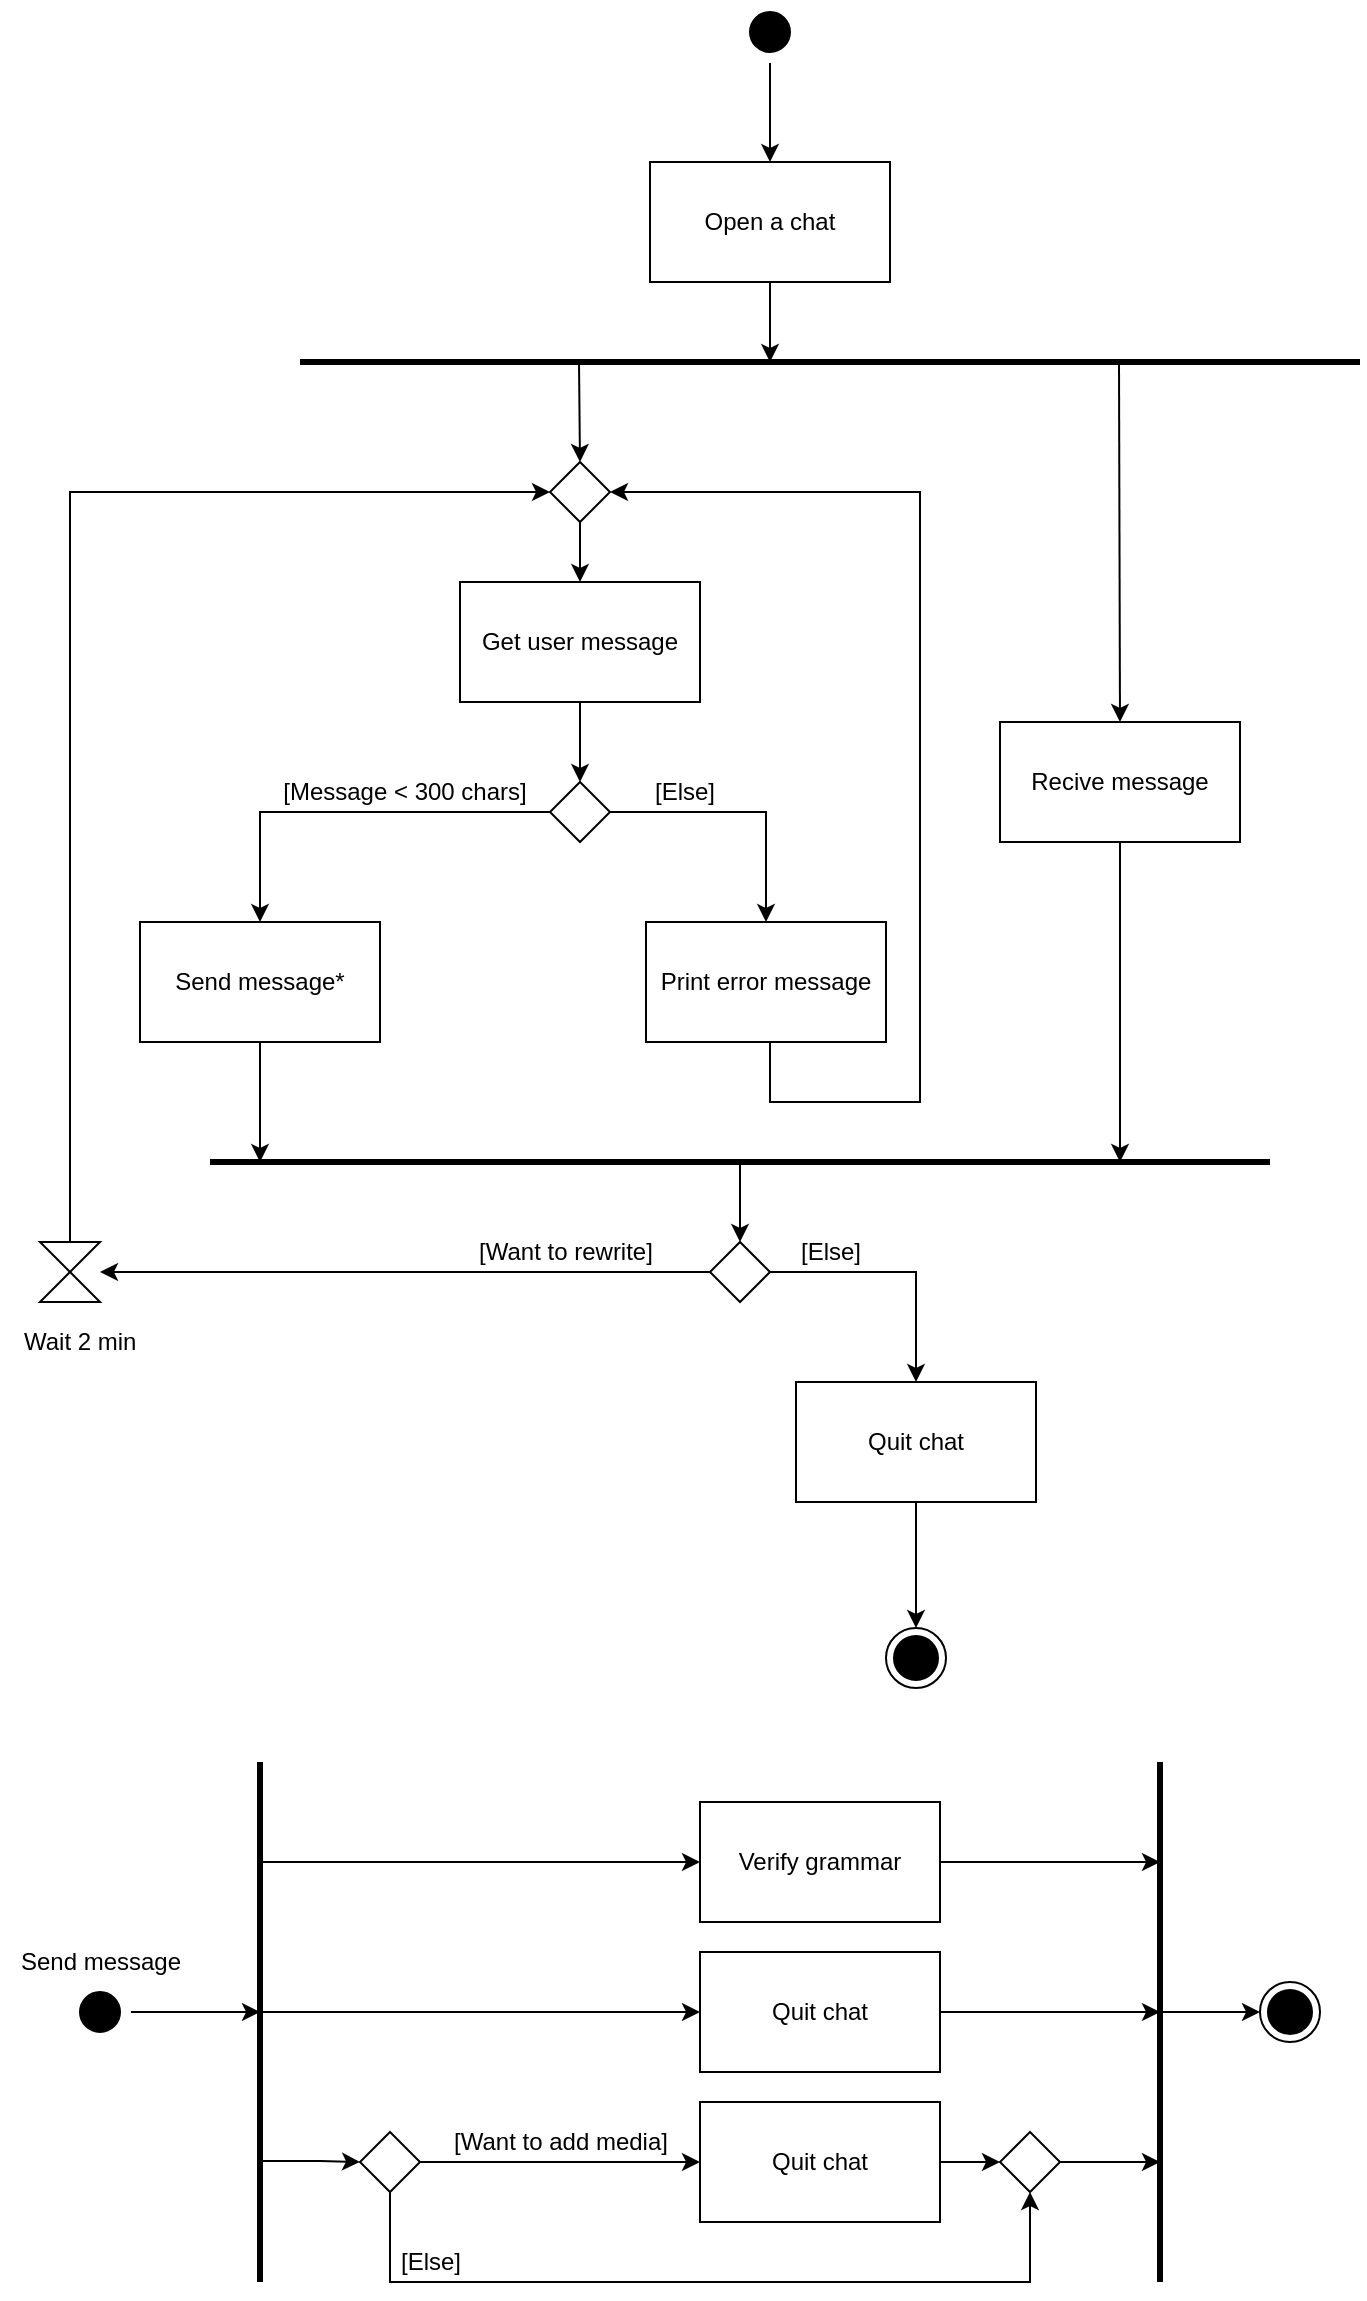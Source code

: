 <mxfile version="13.1.3" type="device"><diagram id="MA8OVV0-PYKkraumqjTm" name="Page-1"><mxGraphModel dx="868" dy="456" grid="1" gridSize="10" guides="1" tooltips="1" connect="1" arrows="1" fold="1" page="1" pageScale="1" pageWidth="827" pageHeight="1169" math="0" shadow="0"><root><mxCell id="0"/><mxCell id="1" parent="0"/><mxCell id="RGi3yPiinrm_xozTnDfh-1" value="" style="ellipse;html=1;shape=endState;fillColor=#000000;strokeColor=#000000;" parent="1" vertex="1"><mxGeometry x="443" y="833" width="30" height="30" as="geometry"/></mxCell><mxCell id="RGi3yPiinrm_xozTnDfh-6" style="edgeStyle=orthogonalEdgeStyle;rounded=0;orthogonalLoop=1;jettySize=auto;html=1;exitX=0.5;exitY=1;exitDx=0;exitDy=0;entryX=0.5;entryY=0;entryDx=0;entryDy=0;" parent="1" source="RGi3yPiinrm_xozTnDfh-3" target="RGi3yPiinrm_xozTnDfh-4" edge="1"><mxGeometry relative="1" as="geometry"/></mxCell><mxCell id="RGi3yPiinrm_xozTnDfh-3" value="" style="ellipse;html=1;shape=endState;fillColor=#000000;strokeColor=#FFFFFF;" parent="1" vertex="1"><mxGeometry x="370" y="20" width="30" height="30" as="geometry"/></mxCell><mxCell id="RGi3yPiinrm_xozTnDfh-11" style="edgeStyle=orthogonalEdgeStyle;rounded=0;orthogonalLoop=1;jettySize=auto;html=1;exitX=0.5;exitY=1;exitDx=0;exitDy=0;strokeWidth=1;" parent="1" source="RGi3yPiinrm_xozTnDfh-4" edge="1"><mxGeometry relative="1" as="geometry"><mxPoint x="385" y="200" as="targetPoint"/></mxGeometry></mxCell><mxCell id="RGi3yPiinrm_xozTnDfh-4" value="&lt;div&gt;Open a chat&lt;/div&gt;" style="rounded=0;whiteSpace=wrap;html=1;strokeColor=#000000;gradientColor=#ffffff;" parent="1" vertex="1"><mxGeometry x="325" y="100" width="120" height="60" as="geometry"/></mxCell><mxCell id="RGi3yPiinrm_xozTnDfh-47" style="edgeStyle=orthogonalEdgeStyle;rounded=0;orthogonalLoop=1;jettySize=auto;html=1;strokeWidth=1;" parent="1" source="RGi3yPiinrm_xozTnDfh-7" edge="1"><mxGeometry relative="1" as="geometry"><mxPoint x="560" y="600" as="targetPoint"/></mxGeometry></mxCell><mxCell id="RGi3yPiinrm_xozTnDfh-7" value="Recive message" style="rounded=0;whiteSpace=wrap;html=1;strokeColor=#000000;gradientColor=#ffffff;" parent="1" vertex="1"><mxGeometry x="500" y="380" width="120" height="60" as="geometry"/></mxCell><mxCell id="RGi3yPiinrm_xozTnDfh-8" value="" style="endArrow=none;html=1;strokeWidth=3;" parent="1" edge="1"><mxGeometry width="50" height="50" relative="1" as="geometry"><mxPoint x="150" y="200" as="sourcePoint"/><mxPoint x="680" y="200" as="targetPoint"/></mxGeometry></mxCell><mxCell id="RGi3yPiinrm_xozTnDfh-16" style="edgeStyle=orthogonalEdgeStyle;rounded=0;orthogonalLoop=1;jettySize=auto;html=1;entryX=0.5;entryY=0;entryDx=0;entryDy=0;strokeWidth=1;" parent="1" source="RGi3yPiinrm_xozTnDfh-10" target="RGi3yPiinrm_xozTnDfh-15" edge="1"><mxGeometry relative="1" as="geometry"/></mxCell><mxCell id="RGi3yPiinrm_xozTnDfh-10" value="Get user message" style="rounded=0;whiteSpace=wrap;html=1;strokeColor=#000000;gradientColor=#ffffff;" parent="1" vertex="1"><mxGeometry x="230" y="310" width="120" height="60" as="geometry"/></mxCell><mxCell id="RGi3yPiinrm_xozTnDfh-13" value="" style="endArrow=classic;html=1;strokeWidth=1;entryX=0.5;entryY=0;entryDx=0;entryDy=0;" parent="1" target="RGi3yPiinrm_xozTnDfh-20" edge="1"><mxGeometry width="50" height="50" relative="1" as="geometry"><mxPoint x="289.5" y="200" as="sourcePoint"/><mxPoint x="289.5" y="250" as="targetPoint"/></mxGeometry></mxCell><mxCell id="RGi3yPiinrm_xozTnDfh-14" value="" style="endArrow=classic;html=1;strokeWidth=1;entryX=0.5;entryY=0;entryDx=0;entryDy=0;" parent="1" target="RGi3yPiinrm_xozTnDfh-7" edge="1"><mxGeometry width="50" height="50" relative="1" as="geometry"><mxPoint x="559.5" y="200" as="sourcePoint"/><mxPoint x="560" y="370" as="targetPoint"/></mxGeometry></mxCell><mxCell id="RGi3yPiinrm_xozTnDfh-18" style="edgeStyle=orthogonalEdgeStyle;rounded=0;orthogonalLoop=1;jettySize=auto;html=1;exitX=0;exitY=0.5;exitDx=0;exitDy=0;entryX=0.5;entryY=0;entryDx=0;entryDy=0;strokeWidth=1;" parent="1" source="RGi3yPiinrm_xozTnDfh-15" target="RGi3yPiinrm_xozTnDfh-17" edge="1"><mxGeometry relative="1" as="geometry"><Array as="points"><mxPoint x="130" y="425"/><mxPoint x="130" y="480"/></Array></mxGeometry></mxCell><mxCell id="RGi3yPiinrm_xozTnDfh-27" style="edgeStyle=orthogonalEdgeStyle;rounded=0;orthogonalLoop=1;jettySize=auto;html=1;entryX=0.5;entryY=0;entryDx=0;entryDy=0;strokeWidth=1;" parent="1" source="RGi3yPiinrm_xozTnDfh-15" target="RGi3yPiinrm_xozTnDfh-26" edge="1"><mxGeometry relative="1" as="geometry"/></mxCell><mxCell id="RGi3yPiinrm_xozTnDfh-15" value="" style="rhombus;whiteSpace=wrap;html=1;strokeColor=#000000;gradientColor=#ffffff;" parent="1" vertex="1"><mxGeometry x="275" y="410" width="30" height="30" as="geometry"/></mxCell><mxCell id="RGi3yPiinrm_xozTnDfh-29" style="edgeStyle=orthogonalEdgeStyle;rounded=0;orthogonalLoop=1;jettySize=auto;html=1;strokeWidth=1;" parent="1" source="RGi3yPiinrm_xozTnDfh-17" edge="1"><mxGeometry relative="1" as="geometry"><mxPoint x="130" y="600" as="targetPoint"/><Array as="points"><mxPoint x="130" y="600"/></Array></mxGeometry></mxCell><mxCell id="RGi3yPiinrm_xozTnDfh-17" value="Send message*" style="rounded=0;whiteSpace=wrap;html=1;strokeColor=#000000;gradientColor=#ffffff;" parent="1" vertex="1"><mxGeometry x="70" y="480" width="120" height="60" as="geometry"/></mxCell><mxCell id="RGi3yPiinrm_xozTnDfh-19" value="[Message &amp;lt; 300 chars]" style="text;html=1;strokeColor=none;fillColor=none;align=center;verticalAlign=middle;whiteSpace=wrap;rounded=0;" parent="1" vertex="1"><mxGeometry x="130" y="410" width="145" height="10" as="geometry"/></mxCell><mxCell id="RGi3yPiinrm_xozTnDfh-21" style="edgeStyle=orthogonalEdgeStyle;rounded=0;orthogonalLoop=1;jettySize=auto;html=1;entryX=0.5;entryY=0;entryDx=0;entryDy=0;strokeWidth=1;" parent="1" source="RGi3yPiinrm_xozTnDfh-20" target="RGi3yPiinrm_xozTnDfh-10" edge="1"><mxGeometry relative="1" as="geometry"/></mxCell><mxCell id="RGi3yPiinrm_xozTnDfh-20" value="" style="rhombus;whiteSpace=wrap;html=1;strokeColor=#000000;gradientColor=#ffffff;" parent="1" vertex="1"><mxGeometry x="275" y="250" width="30" height="30" as="geometry"/></mxCell><mxCell id="RGi3yPiinrm_xozTnDfh-24" value="[Else]" style="text;html=1;strokeColor=none;fillColor=none;align=center;verticalAlign=middle;whiteSpace=wrap;rounded=0;" parent="1" vertex="1"><mxGeometry x="300" y="410" width="85" height="10" as="geometry"/></mxCell><mxCell id="RGi3yPiinrm_xozTnDfh-28" style="edgeStyle=orthogonalEdgeStyle;rounded=0;orthogonalLoop=1;jettySize=auto;html=1;entryX=1;entryY=0.5;entryDx=0;entryDy=0;strokeWidth=1;" parent="1" source="RGi3yPiinrm_xozTnDfh-26" target="RGi3yPiinrm_xozTnDfh-20" edge="1"><mxGeometry relative="1" as="geometry"><Array as="points"><mxPoint x="385" y="570"/><mxPoint x="460" y="570"/><mxPoint x="460" y="265"/></Array></mxGeometry></mxCell><mxCell id="RGi3yPiinrm_xozTnDfh-26" value="Print error message" style="rounded=0;whiteSpace=wrap;html=1;strokeColor=#000000;gradientColor=#ffffff;" parent="1" vertex="1"><mxGeometry x="323" y="480" width="120" height="60" as="geometry"/></mxCell><mxCell id="RGi3yPiinrm_xozTnDfh-33" value="Wait 2 min" style="text;html=1;resizable=0;points=[];autosize=1;align=left;verticalAlign=top;spacingTop=-4;" parent="1" vertex="1"><mxGeometry x="10" y="680" width="80" height="20" as="geometry"/></mxCell><mxCell id="RGi3yPiinrm_xozTnDfh-56" style="edgeStyle=orthogonalEdgeStyle;rounded=0;orthogonalLoop=1;jettySize=auto;html=1;entryX=0.5;entryY=0;entryDx=0;entryDy=0;strokeWidth=1;" parent="1" source="RGi3yPiinrm_xozTnDfh-36" target="RGi3yPiinrm_xozTnDfh-49" edge="1"><mxGeometry relative="1" as="geometry"/></mxCell><mxCell id="RGi3yPiinrm_xozTnDfh-65" style="edgeStyle=orthogonalEdgeStyle;rounded=0;orthogonalLoop=1;jettySize=auto;html=1;entryX=1;entryY=0.5;entryDx=0;entryDy=0;strokeWidth=1;" parent="1" source="RGi3yPiinrm_xozTnDfh-36" target="RGi3yPiinrm_xozTnDfh-60" edge="1"><mxGeometry relative="1" as="geometry"/></mxCell><mxCell id="RGi3yPiinrm_xozTnDfh-36" value="" style="rhombus;whiteSpace=wrap;html=1;strokeColor=#000000;gradientColor=#ffffff;" parent="1" vertex="1"><mxGeometry x="355" y="640" width="30" height="30" as="geometry"/></mxCell><mxCell id="RGi3yPiinrm_xozTnDfh-41" value="&lt;div&gt;[Want to rewrite]&lt;/div&gt;" style="text;html=1;strokeColor=none;fillColor=none;align=center;verticalAlign=middle;whiteSpace=wrap;rounded=0;" parent="1" vertex="1"><mxGeometry x="222.5" y="640" width="120" height="10" as="geometry"/></mxCell><mxCell id="RGi3yPiinrm_xozTnDfh-44" value="[Else]" style="text;html=1;strokeColor=none;fillColor=none;align=center;verticalAlign=middle;whiteSpace=wrap;rounded=0;" parent="1" vertex="1"><mxGeometry x="373" y="640" width="85" height="10" as="geometry"/></mxCell><mxCell id="RGi3yPiinrm_xozTnDfh-46" value="" style="endArrow=none;html=1;strokeWidth=3;" parent="1" edge="1"><mxGeometry width="50" height="50" relative="1" as="geometry"><mxPoint x="105" y="600" as="sourcePoint"/><mxPoint x="635" y="600" as="targetPoint"/></mxGeometry></mxCell><mxCell id="RGi3yPiinrm_xozTnDfh-51" style="edgeStyle=orthogonalEdgeStyle;rounded=0;orthogonalLoop=1;jettySize=auto;html=1;strokeWidth=1;" parent="1" source="RGi3yPiinrm_xozTnDfh-49" target="RGi3yPiinrm_xozTnDfh-1" edge="1"><mxGeometry relative="1" as="geometry"/></mxCell><mxCell id="RGi3yPiinrm_xozTnDfh-49" value="Quit chat" style="rounded=0;whiteSpace=wrap;html=1;strokeColor=#000000;gradientColor=#ffffff;" parent="1" vertex="1"><mxGeometry x="398" y="710" width="120" height="60" as="geometry"/></mxCell><mxCell id="RGi3yPiinrm_xozTnDfh-50" value="" style="endArrow=classic;html=1;strokeWidth=1;" parent="1" edge="1"><mxGeometry width="50" height="50" relative="1" as="geometry"><mxPoint x="370" y="600" as="sourcePoint"/><mxPoint x="370" y="640" as="targetPoint"/></mxGeometry></mxCell><mxCell id="RGi3yPiinrm_xozTnDfh-67" value="" style="edgeStyle=orthogonalEdgeStyle;rounded=0;orthogonalLoop=1;jettySize=auto;html=1;strokeWidth=1;entryX=0;entryY=0.5;entryDx=0;entryDy=0;" parent="1" source="RGi3yPiinrm_xozTnDfh-60" target="RGi3yPiinrm_xozTnDfh-20" edge="1"><mxGeometry relative="1" as="geometry"><mxPoint x="35" y="330" as="targetPoint"/><Array as="points"><mxPoint x="35" y="265"/></Array></mxGeometry></mxCell><mxCell id="RGi3yPiinrm_xozTnDfh-60" value="" style="shape=collate;whiteSpace=wrap;html=1;strokeColor=#000000;gradientColor=#ffffff;" parent="1" vertex="1"><mxGeometry x="20" y="640" width="30" height="30" as="geometry"/></mxCell><mxCell id="RGi3yPiinrm_xozTnDfh-73" style="edgeStyle=orthogonalEdgeStyle;rounded=0;orthogonalLoop=1;jettySize=auto;html=1;entryX=0;entryY=0.5;entryDx=0;entryDy=0;strokeWidth=1;" parent="1" source="RGi3yPiinrm_xozTnDfh-68" edge="1"><mxGeometry relative="1" as="geometry"><mxPoint x="130" y="1025" as="targetPoint"/></mxGeometry></mxCell><mxCell id="RGi3yPiinrm_xozTnDfh-68" value="" style="ellipse;html=1;shape=endState;fillColor=#000000;strokeColor=#FFFFFF;" parent="1" vertex="1"><mxGeometry x="35" y="1010" width="30" height="30" as="geometry"/></mxCell><mxCell id="RGi3yPiinrm_xozTnDfh-69" value="" style="ellipse;html=1;shape=endState;fillColor=#000000;strokeColor=#000000;" parent="1" vertex="1"><mxGeometry x="630" y="1010" width="30" height="30" as="geometry"/></mxCell><mxCell id="RGi3yPiinrm_xozTnDfh-74" value="" style="endArrow=none;html=1;strokeWidth=3;" parent="1" edge="1"><mxGeometry width="50" height="50" relative="1" as="geometry"><mxPoint x="130" y="1160" as="sourcePoint"/><mxPoint x="130" y="900" as="targetPoint"/></mxGeometry></mxCell><mxCell id="IYLcQbD7_rSNS38MXn1W-18" style="edgeStyle=orthogonalEdgeStyle;rounded=0;orthogonalLoop=1;jettySize=auto;html=1;" edge="1" parent="1" source="RGi3yPiinrm_xozTnDfh-75"><mxGeometry relative="1" as="geometry"><mxPoint x="580" y="950" as="targetPoint"/></mxGeometry></mxCell><mxCell id="RGi3yPiinrm_xozTnDfh-75" value="Verify grammar" style="rounded=0;whiteSpace=wrap;html=1;strokeColor=#000000;gradientColor=#ffffff;" parent="1" vertex="1"><mxGeometry x="350" y="920" width="120" height="60" as="geometry"/></mxCell><mxCell id="IYLcQbD7_rSNS38MXn1W-19" style="edgeStyle=orthogonalEdgeStyle;rounded=0;orthogonalLoop=1;jettySize=auto;html=1;" edge="1" parent="1" source="RGi3yPiinrm_xozTnDfh-76"><mxGeometry relative="1" as="geometry"><mxPoint x="580" y="1025" as="targetPoint"/></mxGeometry></mxCell><mxCell id="RGi3yPiinrm_xozTnDfh-76" value="Quit chat" style="rounded=0;whiteSpace=wrap;html=1;strokeColor=#000000;gradientColor=#ffffff;" parent="1" vertex="1"><mxGeometry x="350" y="995" width="120" height="60" as="geometry"/></mxCell><mxCell id="IYLcQbD7_rSNS38MXn1W-2" value="Send message" style="text;html=1;align=center;verticalAlign=middle;resizable=0;points=[];autosize=1;" vertex="1" parent="1"><mxGeometry y="990" width="100" height="20" as="geometry"/></mxCell><mxCell id="IYLcQbD7_rSNS38MXn1W-21" style="edgeStyle=orthogonalEdgeStyle;rounded=0;orthogonalLoop=1;jettySize=auto;html=1;entryX=0;entryY=0.5;entryDx=0;entryDy=0;" edge="1" parent="1" source="IYLcQbD7_rSNS38MXn1W-3" target="IYLcQbD7_rSNS38MXn1W-20"><mxGeometry relative="1" as="geometry"/></mxCell><mxCell id="IYLcQbD7_rSNS38MXn1W-3" value="Quit chat" style="rounded=0;whiteSpace=wrap;html=1;strokeColor=#000000;gradientColor=#ffffff;" vertex="1" parent="1"><mxGeometry x="350" y="1070" width="120" height="60" as="geometry"/></mxCell><mxCell id="IYLcQbD7_rSNS38MXn1W-4" style="edgeStyle=orthogonalEdgeStyle;rounded=0;orthogonalLoop=1;jettySize=auto;html=1;entryX=0;entryY=0.5;entryDx=0;entryDy=0;strokeWidth=1;" edge="1" parent="1" target="RGi3yPiinrm_xozTnDfh-75"><mxGeometry relative="1" as="geometry"><mxPoint x="255" y="990" as="targetPoint"/><mxPoint x="130" y="950" as="sourcePoint"/><Array as="points"><mxPoint x="130" y="950"/></Array></mxGeometry></mxCell><mxCell id="IYLcQbD7_rSNS38MXn1W-6" style="edgeStyle=orthogonalEdgeStyle;rounded=0;orthogonalLoop=1;jettySize=auto;html=1;strokeWidth=1;entryX=0;entryY=0.5;entryDx=0;entryDy=0;" edge="1" parent="1" target="IYLcQbD7_rSNS38MXn1W-10"><mxGeometry relative="1" as="geometry"><mxPoint x="190" y="1100" as="targetPoint"/><mxPoint x="130" y="1099.5" as="sourcePoint"/><Array as="points"><mxPoint x="160" y="1100"/><mxPoint x="160" y="1100"/></Array></mxGeometry></mxCell><mxCell id="IYLcQbD7_rSNS38MXn1W-22" style="edgeStyle=orthogonalEdgeStyle;rounded=0;orthogonalLoop=1;jettySize=auto;html=1;exitX=0.5;exitY=1;exitDx=0;exitDy=0;entryX=0.5;entryY=1;entryDx=0;entryDy=0;" edge="1" parent="1" source="IYLcQbD7_rSNS38MXn1W-10" target="IYLcQbD7_rSNS38MXn1W-20"><mxGeometry relative="1" as="geometry"><Array as="points"><mxPoint x="195" y="1160"/><mxPoint x="515" y="1160"/></Array></mxGeometry></mxCell><mxCell id="IYLcQbD7_rSNS38MXn1W-10" value="" style="rhombus;whiteSpace=wrap;html=1;strokeColor=#000000;gradientColor=#ffffff;" vertex="1" parent="1"><mxGeometry x="180" y="1085" width="30" height="30" as="geometry"/></mxCell><mxCell id="IYLcQbD7_rSNS38MXn1W-13" style="edgeStyle=orthogonalEdgeStyle;rounded=0;orthogonalLoop=1;jettySize=auto;html=1;entryX=0;entryY=0.5;entryDx=0;entryDy=0;strokeWidth=1;exitX=1;exitY=0.5;exitDx=0;exitDy=0;" edge="1" parent="1" source="IYLcQbD7_rSNS38MXn1W-10" target="IYLcQbD7_rSNS38MXn1W-3"><mxGeometry relative="1" as="geometry"><mxPoint x="304" y="1034.5" as="targetPoint"/><mxPoint x="140" y="1034.5" as="sourcePoint"/><Array as="points"><mxPoint x="250" y="1100"/><mxPoint x="250" y="1100"/></Array></mxGeometry></mxCell><mxCell id="IYLcQbD7_rSNS38MXn1W-14" value="[Want to add media]" style="text;html=1;align=center;verticalAlign=middle;resizable=0;points=[];autosize=1;" vertex="1" parent="1"><mxGeometry x="210" y="1080" width="140" height="20" as="geometry"/></mxCell><mxCell id="IYLcQbD7_rSNS38MXn1W-15" style="edgeStyle=orthogonalEdgeStyle;rounded=0;orthogonalLoop=1;jettySize=auto;html=1;entryX=0;entryY=0.5;entryDx=0;entryDy=0;strokeWidth=1;" edge="1" parent="1" target="RGi3yPiinrm_xozTnDfh-76"><mxGeometry relative="1" as="geometry"><mxPoint x="350" y="999.5" as="targetPoint"/><mxPoint x="130" y="1020" as="sourcePoint"/><Array as="points"><mxPoint x="130" y="1025"/></Array></mxGeometry></mxCell><mxCell id="IYLcQbD7_rSNS38MXn1W-16" value="" style="endArrow=none;html=1;strokeWidth=3;" edge="1" parent="1"><mxGeometry width="50" height="50" relative="1" as="geometry"><mxPoint x="580" y="1160" as="sourcePoint"/><mxPoint x="580" y="900" as="targetPoint"/></mxGeometry></mxCell><mxCell id="IYLcQbD7_rSNS38MXn1W-24" style="edgeStyle=orthogonalEdgeStyle;rounded=0;orthogonalLoop=1;jettySize=auto;html=1;" edge="1" parent="1" source="IYLcQbD7_rSNS38MXn1W-20"><mxGeometry relative="1" as="geometry"><mxPoint x="580" y="1100" as="targetPoint"/></mxGeometry></mxCell><mxCell id="IYLcQbD7_rSNS38MXn1W-20" value="" style="rhombus;whiteSpace=wrap;html=1;strokeColor=#000000;gradientColor=#ffffff;" vertex="1" parent="1"><mxGeometry x="500" y="1085" width="30" height="30" as="geometry"/></mxCell><mxCell id="IYLcQbD7_rSNS38MXn1W-23" value="[Else]" style="text;html=1;align=center;verticalAlign=middle;resizable=0;points=[];autosize=1;" vertex="1" parent="1"><mxGeometry x="190" y="1140" width="50" height="20" as="geometry"/></mxCell><mxCell id="IYLcQbD7_rSNS38MXn1W-27" style="edgeStyle=orthogonalEdgeStyle;rounded=0;orthogonalLoop=1;jettySize=auto;html=1;entryX=0;entryY=0.5;entryDx=0;entryDy=0;strokeWidth=1;" edge="1" parent="1" target="RGi3yPiinrm_xozTnDfh-69"><mxGeometry relative="1" as="geometry"><mxPoint x="800" y="970" as="targetPoint"/><mxPoint x="580" y="1025" as="sourcePoint"/><Array as="points"><mxPoint x="600" y="1025"/><mxPoint x="600" y="1025"/></Array></mxGeometry></mxCell></root></mxGraphModel></diagram></mxfile>